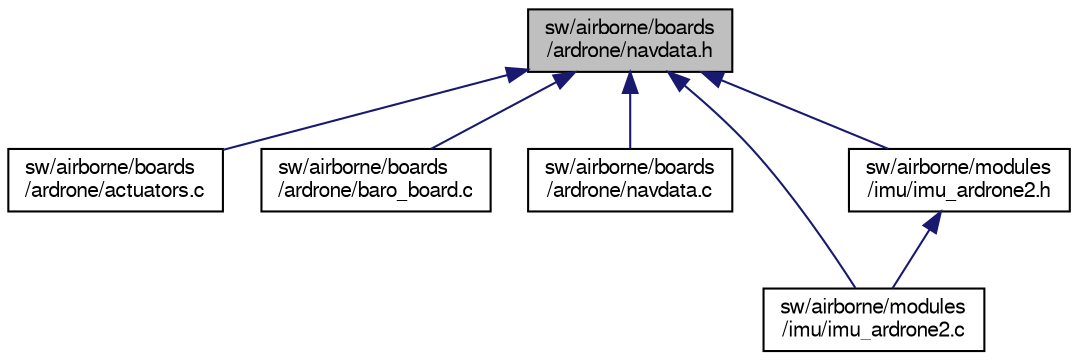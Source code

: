 digraph "sw/airborne/boards/ardrone/navdata.h"
{
  edge [fontname="FreeSans",fontsize="10",labelfontname="FreeSans",labelfontsize="10"];
  node [fontname="FreeSans",fontsize="10",shape=record];
  Node1 [label="sw/airborne/boards\l/ardrone/navdata.h",height=0.2,width=0.4,color="black", fillcolor="grey75", style="filled", fontcolor="black"];
  Node1 -> Node2 [dir="back",color="midnightblue",fontsize="10",style="solid",fontname="FreeSans"];
  Node2 [label="sw/airborne/boards\l/ardrone/actuators.c",height=0.2,width=0.4,color="black", fillcolor="white", style="filled",URL="$boards_2ardrone_2actuators_8c.html",tooltip="Actuator driver for ardrone2 version. "];
  Node1 -> Node3 [dir="back",color="midnightblue",fontsize="10",style="solid",fontname="FreeSans"];
  Node3 [label="sw/airborne/boards\l/ardrone/baro_board.c",height=0.2,width=0.4,color="black", fillcolor="white", style="filled",URL="$ardrone_2baro__board_8c.html",tooltip="Paparazzi AR Drone 2 Baro Sensor implementation:. "];
  Node1 -> Node4 [dir="back",color="midnightblue",fontsize="10",style="solid",fontname="FreeSans"];
  Node4 [label="sw/airborne/boards\l/ardrone/navdata.c",height=0.2,width=0.4,color="black", fillcolor="white", style="filled",URL="$navdata_8c.html",tooltip="ARDrone2 navdata aquisition driver. "];
  Node1 -> Node5 [dir="back",color="midnightblue",fontsize="10",style="solid",fontname="FreeSans"];
  Node5 [label="sw/airborne/modules\l/imu/imu_ardrone2.c",height=0.2,width=0.4,color="black", fillcolor="white", style="filled",URL="$imu__ardrone2_8c.html",tooltip="IMU implementation for ardrone2. "];
  Node1 -> Node6 [dir="back",color="midnightblue",fontsize="10",style="solid",fontname="FreeSans"];
  Node6 [label="sw/airborne/modules\l/imu/imu_ardrone2.h",height=0.2,width=0.4,color="black", fillcolor="white", style="filled",URL="$imu__ardrone2_8h.html",tooltip="IMU implementation for ardrone2. "];
  Node6 -> Node5 [dir="back",color="midnightblue",fontsize="10",style="solid",fontname="FreeSans"];
}
